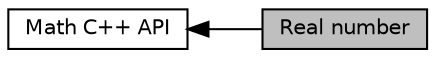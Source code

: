 digraph "Real number"
{
  edge [fontname="Helvetica",fontsize="10",labelfontname="Helvetica",labelfontsize="10"];
  node [fontname="Helvetica",fontsize="10",shape=record];
  rankdir=LR;
  Node0 [label="Real number",height=0.2,width=0.4,color="black", fillcolor="grey75", style="filled", fontcolor="black"];
  Node1 [label="Math C++ API",height=0.2,width=0.4,color="black", fillcolor="white", style="filled",URL="$group__mathcppapi.html",tooltip="Defines common math functions and helper types. "];
  Node1->Node0 [shape=plaintext, dir="back", style="solid"];
}
